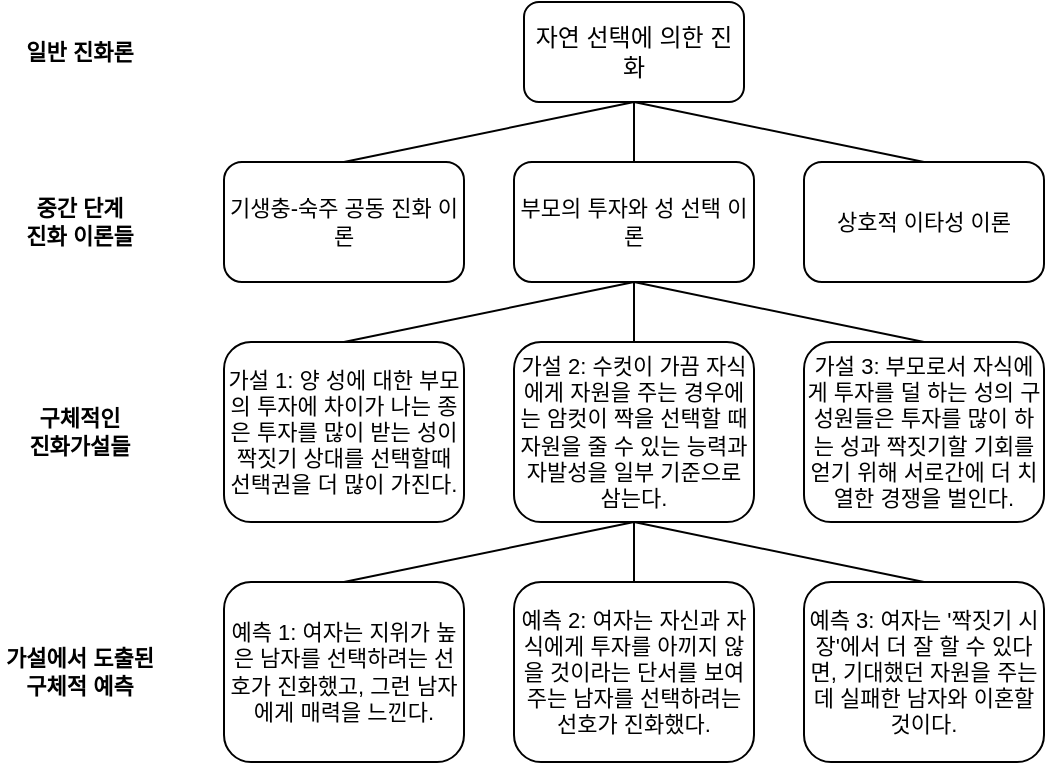 <mxfile>
    <diagram id="S2q3boM4fvoWWkb_evQM" name="Page-1">
        <mxGraphModel dx="633" dy="536" grid="1" gridSize="10" guides="1" tooltips="1" connect="1" arrows="1" fold="1" page="1" pageScale="1" pageWidth="1169" pageHeight="827" math="0" shadow="0">
            <root>
                <mxCell id="0"/>
                <mxCell id="1" parent="0"/>
                <mxCell id="4" value="" style="edgeStyle=none;html=1;endArrow=none;endFill=0;" edge="1" parent="1" source="2" target="3">
                    <mxGeometry relative="1" as="geometry"/>
                </mxCell>
                <mxCell id="2" value="자연 선택에 의한 진화" style="rounded=1;whiteSpace=wrap;html=1;" vertex="1" parent="1">
                    <mxGeometry x="311" y="140" width="110" height="50" as="geometry"/>
                </mxCell>
                <mxCell id="3" value="부모의 투자와 성 선택 이론" style="whiteSpace=wrap;html=1;rounded=1;fontSize=11;" vertex="1" parent="1">
                    <mxGeometry x="306" y="220" width="120" height="60" as="geometry"/>
                </mxCell>
                <mxCell id="6" value="기생충-숙주 공동 진화 이론" style="whiteSpace=wrap;html=1;rounded=1;fontSize=11;" vertex="1" parent="1">
                    <mxGeometry x="161" y="220" width="120" height="60" as="geometry"/>
                </mxCell>
                <mxCell id="7" value="가설 2: 수컷이 가끔 자식에게 자원을 주는 경우에는 암컷이 짝을 선택할 때 자원을 줄 수 있는 능력과 자발성을 일부 기준으로 삼는다." style="whiteSpace=wrap;html=1;rounded=1;fontSize=11;" vertex="1" parent="1">
                    <mxGeometry x="306" y="310" width="120" height="90" as="geometry"/>
                </mxCell>
                <mxCell id="8" value="상호적 이타성 이론" style="whiteSpace=wrap;html=1;rounded=1;fontSize=11;" vertex="1" parent="1">
                    <mxGeometry x="451" y="220" width="120" height="60" as="geometry"/>
                </mxCell>
                <mxCell id="9" value="가설 1: 양 성에 대한 부모의 투자에 차이가 나는 종은 투자를 많이 받는 성이 짝짓기 상대를 선택할때 선택권을 더 많이 가진다." style="whiteSpace=wrap;html=1;rounded=1;fontSize=11;" vertex="1" parent="1">
                    <mxGeometry x="161" y="310" width="120" height="90" as="geometry"/>
                </mxCell>
                <mxCell id="10" value="가설 3: 부모로서 자식에게 투자를 덜 하는 성의 구성원들은 투자를 많이 하는 성과 짝짓기할 기회를 얻기 위해 서로간에 더 치열한 경쟁을 벌인다." style="whiteSpace=wrap;html=1;rounded=1;fontSize=11;" vertex="1" parent="1">
                    <mxGeometry x="451" y="310" width="120" height="90" as="geometry"/>
                </mxCell>
                <mxCell id="11" value="" style="edgeStyle=none;html=1;endArrow=none;endFill=0;exitX=0.5;exitY=1;exitDx=0;exitDy=0;entryX=0.5;entryY=0;entryDx=0;entryDy=0;" edge="1" parent="1" source="2" target="6">
                    <mxGeometry relative="1" as="geometry">
                        <mxPoint x="376" y="200" as="sourcePoint"/>
                        <mxPoint x="376" y="230" as="targetPoint"/>
                    </mxGeometry>
                </mxCell>
                <mxCell id="12" value="" style="edgeStyle=none;html=1;endArrow=none;endFill=0;exitX=0.5;exitY=1;exitDx=0;exitDy=0;entryX=0.5;entryY=0;entryDx=0;entryDy=0;" edge="1" parent="1" source="2" target="8">
                    <mxGeometry relative="1" as="geometry">
                        <mxPoint x="376" y="200" as="sourcePoint"/>
                        <mxPoint x="231" y="230" as="targetPoint"/>
                    </mxGeometry>
                </mxCell>
                <mxCell id="13" value="" style="edgeStyle=none;html=1;endArrow=none;endFill=0;" edge="1" parent="1">
                    <mxGeometry relative="1" as="geometry">
                        <mxPoint x="366" y="280" as="sourcePoint"/>
                        <mxPoint x="366" y="310" as="targetPoint"/>
                    </mxGeometry>
                </mxCell>
                <mxCell id="14" value="" style="edgeStyle=none;html=1;endArrow=none;endFill=0;exitX=0.5;exitY=1;exitDx=0;exitDy=0;entryX=0.5;entryY=0;entryDx=0;entryDy=0;" edge="1" parent="1">
                    <mxGeometry relative="1" as="geometry">
                        <mxPoint x="366" y="280" as="sourcePoint"/>
                        <mxPoint x="221" y="310" as="targetPoint"/>
                    </mxGeometry>
                </mxCell>
                <mxCell id="15" value="" style="edgeStyle=none;html=1;endArrow=none;endFill=0;exitX=0.5;exitY=1;exitDx=0;exitDy=0;entryX=0.5;entryY=0;entryDx=0;entryDy=0;" edge="1" parent="1">
                    <mxGeometry relative="1" as="geometry">
                        <mxPoint x="366" y="280" as="sourcePoint"/>
                        <mxPoint x="511" y="310" as="targetPoint"/>
                    </mxGeometry>
                </mxCell>
                <mxCell id="16" value="예측 2: 여자는 자신과 자식에게 투자를 아끼지 않을 것이라는 단서를 보여주는 남자를 선택하려는 선호가 진화했다." style="whiteSpace=wrap;html=1;rounded=1;fontSize=11;" vertex="1" parent="1">
                    <mxGeometry x="306" y="430" width="120" height="90" as="geometry"/>
                </mxCell>
                <mxCell id="17" value="예측 1: 여자는 지위가 높은 남자를 선택하려는 선호가 진화했고, 그런 남자에게 매력을 느낀다." style="whiteSpace=wrap;html=1;rounded=1;fontSize=11;" vertex="1" parent="1">
                    <mxGeometry x="161" y="430" width="120" height="90" as="geometry"/>
                </mxCell>
                <mxCell id="18" value="예측 3: 여자는 '짝짓기 시장'에서 더 잘 할 수 있다면, 기대했던 자원을 주는 데 실패한 남자와 이혼할 것이다." style="whiteSpace=wrap;html=1;rounded=1;fontSize=11;" vertex="1" parent="1">
                    <mxGeometry x="451" y="430" width="120" height="90" as="geometry"/>
                </mxCell>
                <mxCell id="19" value="" style="edgeStyle=none;html=1;endArrow=none;endFill=0;" edge="1" parent="1">
                    <mxGeometry relative="1" as="geometry">
                        <mxPoint x="366" y="400" as="sourcePoint"/>
                        <mxPoint x="366" y="430" as="targetPoint"/>
                    </mxGeometry>
                </mxCell>
                <mxCell id="20" value="" style="edgeStyle=none;html=1;endArrow=none;endFill=0;exitX=0.5;exitY=1;exitDx=0;exitDy=0;entryX=0.5;entryY=0;entryDx=0;entryDy=0;" edge="1" parent="1">
                    <mxGeometry relative="1" as="geometry">
                        <mxPoint x="366" y="400" as="sourcePoint"/>
                        <mxPoint x="221" y="430" as="targetPoint"/>
                    </mxGeometry>
                </mxCell>
                <mxCell id="21" value="" style="edgeStyle=none;html=1;endArrow=none;endFill=0;exitX=0.5;exitY=1;exitDx=0;exitDy=0;entryX=0.5;entryY=0;entryDx=0;entryDy=0;" edge="1" parent="1">
                    <mxGeometry relative="1" as="geometry">
                        <mxPoint x="366" y="400" as="sourcePoint"/>
                        <mxPoint x="511" y="430" as="targetPoint"/>
                    </mxGeometry>
                </mxCell>
                <mxCell id="23" value="일반 진화론" style="text;html=1;strokeColor=none;fillColor=none;align=center;verticalAlign=middle;whiteSpace=wrap;rounded=0;fontSize=11;fontStyle=1" vertex="1" parent="1">
                    <mxGeometry x="59" y="150" width="60" height="30" as="geometry"/>
                </mxCell>
                <mxCell id="24" value="중간 단계 &lt;br&gt;진화 이론들" style="text;html=1;strokeColor=none;fillColor=none;align=center;verticalAlign=middle;whiteSpace=wrap;rounded=0;fontSize=11;fontStyle=1" vertex="1" parent="1">
                    <mxGeometry x="59" y="235" width="60" height="30" as="geometry"/>
                </mxCell>
                <mxCell id="25" value="구체적인 &lt;br&gt;진화가설들" style="text;html=1;strokeColor=none;fillColor=none;align=center;verticalAlign=middle;whiteSpace=wrap;rounded=0;fontSize=11;fontStyle=1" vertex="1" parent="1">
                    <mxGeometry x="59" y="340" width="60" height="30" as="geometry"/>
                </mxCell>
                <mxCell id="26" value="가설에서 도출된 구체적 예측" style="text;html=1;strokeColor=none;fillColor=none;align=center;verticalAlign=middle;whiteSpace=wrap;rounded=0;fontSize=11;fontStyle=1" vertex="1" parent="1">
                    <mxGeometry x="49" y="460" width="80" height="30" as="geometry"/>
                </mxCell>
            </root>
        </mxGraphModel>
    </diagram>
</mxfile>